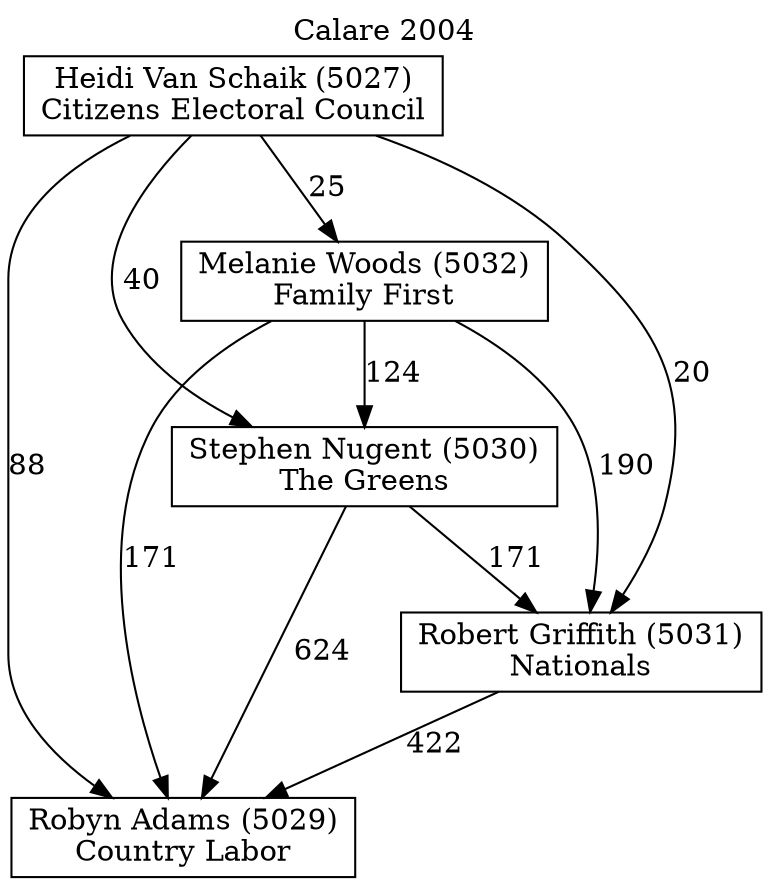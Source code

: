 // House preference flow
digraph "Robyn Adams (5029)_Calare_2004" {
	graph [label="Calare 2004" labelloc=t mclimit=10]
	node [shape=box]
	"Heidi Van Schaik (5027)" [label="Heidi Van Schaik (5027)
Citizens Electoral Council"]
	"Melanie Woods (5032)" [label="Melanie Woods (5032)
Family First"]
	"Robert Griffith (5031)" [label="Robert Griffith (5031)
Nationals"]
	"Robyn Adams (5029)" [label="Robyn Adams (5029)
Country Labor"]
	"Stephen Nugent (5030)" [label="Stephen Nugent (5030)
The Greens"]
	"Heidi Van Schaik (5027)" -> "Melanie Woods (5032)" [label=25]
	"Heidi Van Schaik (5027)" -> "Robert Griffith (5031)" [label=20]
	"Heidi Van Schaik (5027)" -> "Robyn Adams (5029)" [label=88]
	"Heidi Van Schaik (5027)" -> "Stephen Nugent (5030)" [label=40]
	"Melanie Woods (5032)" -> "Robert Griffith (5031)" [label=190]
	"Melanie Woods (5032)" -> "Robyn Adams (5029)" [label=171]
	"Melanie Woods (5032)" -> "Stephen Nugent (5030)" [label=124]
	"Robert Griffith (5031)" -> "Robyn Adams (5029)" [label=422]
	"Stephen Nugent (5030)" -> "Robert Griffith (5031)" [label=171]
	"Stephen Nugent (5030)" -> "Robyn Adams (5029)" [label=624]
}
